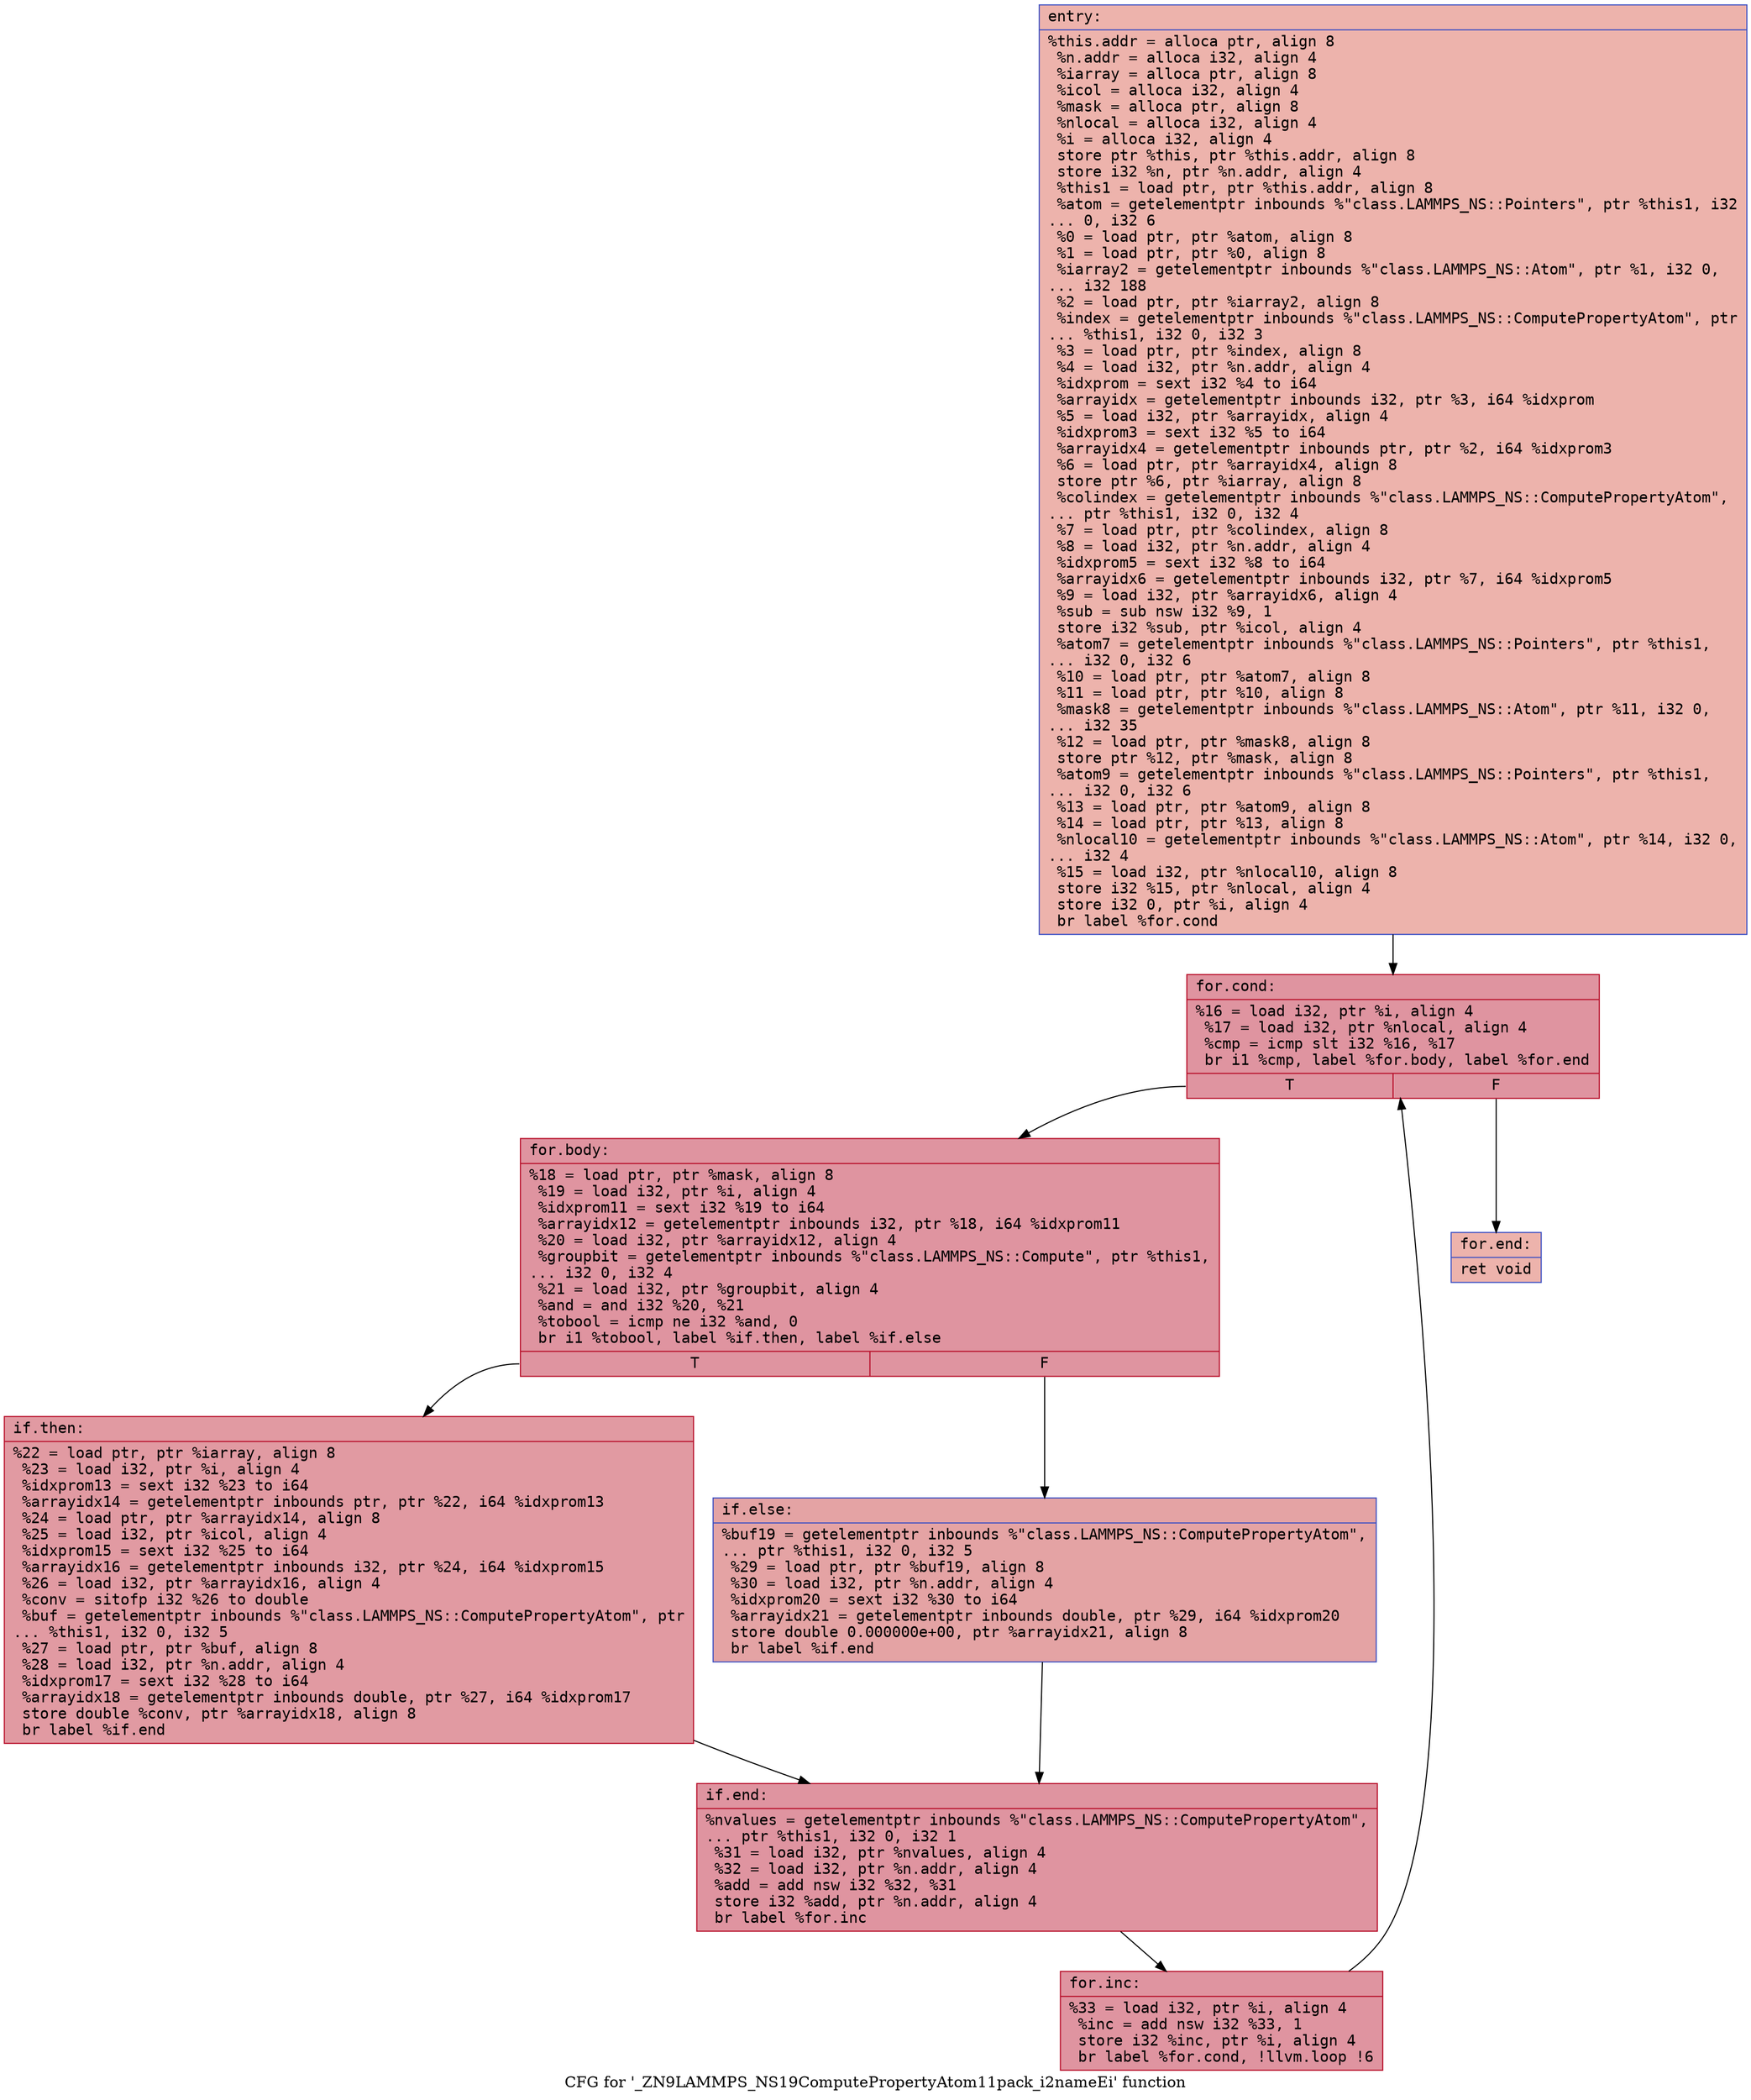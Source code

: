 digraph "CFG for '_ZN9LAMMPS_NS19ComputePropertyAtom11pack_i2nameEi' function" {
	label="CFG for '_ZN9LAMMPS_NS19ComputePropertyAtom11pack_i2nameEi' function";

	Node0x55e557d43b10 [shape=record,color="#3d50c3ff", style=filled, fillcolor="#d6524470" fontname="Courier",label="{entry:\l|  %this.addr = alloca ptr, align 8\l  %n.addr = alloca i32, align 4\l  %iarray = alloca ptr, align 8\l  %icol = alloca i32, align 4\l  %mask = alloca ptr, align 8\l  %nlocal = alloca i32, align 4\l  %i = alloca i32, align 4\l  store ptr %this, ptr %this.addr, align 8\l  store i32 %n, ptr %n.addr, align 4\l  %this1 = load ptr, ptr %this.addr, align 8\l  %atom = getelementptr inbounds %\"class.LAMMPS_NS::Pointers\", ptr %this1, i32\l... 0, i32 6\l  %0 = load ptr, ptr %atom, align 8\l  %1 = load ptr, ptr %0, align 8\l  %iarray2 = getelementptr inbounds %\"class.LAMMPS_NS::Atom\", ptr %1, i32 0,\l... i32 188\l  %2 = load ptr, ptr %iarray2, align 8\l  %index = getelementptr inbounds %\"class.LAMMPS_NS::ComputePropertyAtom\", ptr\l... %this1, i32 0, i32 3\l  %3 = load ptr, ptr %index, align 8\l  %4 = load i32, ptr %n.addr, align 4\l  %idxprom = sext i32 %4 to i64\l  %arrayidx = getelementptr inbounds i32, ptr %3, i64 %idxprom\l  %5 = load i32, ptr %arrayidx, align 4\l  %idxprom3 = sext i32 %5 to i64\l  %arrayidx4 = getelementptr inbounds ptr, ptr %2, i64 %idxprom3\l  %6 = load ptr, ptr %arrayidx4, align 8\l  store ptr %6, ptr %iarray, align 8\l  %colindex = getelementptr inbounds %\"class.LAMMPS_NS::ComputePropertyAtom\",\l... ptr %this1, i32 0, i32 4\l  %7 = load ptr, ptr %colindex, align 8\l  %8 = load i32, ptr %n.addr, align 4\l  %idxprom5 = sext i32 %8 to i64\l  %arrayidx6 = getelementptr inbounds i32, ptr %7, i64 %idxprom5\l  %9 = load i32, ptr %arrayidx6, align 4\l  %sub = sub nsw i32 %9, 1\l  store i32 %sub, ptr %icol, align 4\l  %atom7 = getelementptr inbounds %\"class.LAMMPS_NS::Pointers\", ptr %this1,\l... i32 0, i32 6\l  %10 = load ptr, ptr %atom7, align 8\l  %11 = load ptr, ptr %10, align 8\l  %mask8 = getelementptr inbounds %\"class.LAMMPS_NS::Atom\", ptr %11, i32 0,\l... i32 35\l  %12 = load ptr, ptr %mask8, align 8\l  store ptr %12, ptr %mask, align 8\l  %atom9 = getelementptr inbounds %\"class.LAMMPS_NS::Pointers\", ptr %this1,\l... i32 0, i32 6\l  %13 = load ptr, ptr %atom9, align 8\l  %14 = load ptr, ptr %13, align 8\l  %nlocal10 = getelementptr inbounds %\"class.LAMMPS_NS::Atom\", ptr %14, i32 0,\l... i32 4\l  %15 = load i32, ptr %nlocal10, align 8\l  store i32 %15, ptr %nlocal, align 4\l  store i32 0, ptr %i, align 4\l  br label %for.cond\l}"];
	Node0x55e557d43b10 -> Node0x55e557d44530[tooltip="entry -> for.cond\nProbability 100.00%" ];
	Node0x55e557d44530 [shape=record,color="#b70d28ff", style=filled, fillcolor="#b70d2870" fontname="Courier",label="{for.cond:\l|  %16 = load i32, ptr %i, align 4\l  %17 = load i32, ptr %nlocal, align 4\l  %cmp = icmp slt i32 %16, %17\l  br i1 %cmp, label %for.body, label %for.end\l|{<s0>T|<s1>F}}"];
	Node0x55e557d44530:s0 -> Node0x55e557d45d50[tooltip="for.cond -> for.body\nProbability 96.88%" ];
	Node0x55e557d44530:s1 -> Node0x55e557d45dd0[tooltip="for.cond -> for.end\nProbability 3.12%" ];
	Node0x55e557d45d50 [shape=record,color="#b70d28ff", style=filled, fillcolor="#b70d2870" fontname="Courier",label="{for.body:\l|  %18 = load ptr, ptr %mask, align 8\l  %19 = load i32, ptr %i, align 4\l  %idxprom11 = sext i32 %19 to i64\l  %arrayidx12 = getelementptr inbounds i32, ptr %18, i64 %idxprom11\l  %20 = load i32, ptr %arrayidx12, align 4\l  %groupbit = getelementptr inbounds %\"class.LAMMPS_NS::Compute\", ptr %this1,\l... i32 0, i32 4\l  %21 = load i32, ptr %groupbit, align 4\l  %and = and i32 %20, %21\l  %tobool = icmp ne i32 %and, 0\l  br i1 %tobool, label %if.then, label %if.else\l|{<s0>T|<s1>F}}"];
	Node0x55e557d45d50:s0 -> Node0x55e557d464b0[tooltip="for.body -> if.then\nProbability 62.50%" ];
	Node0x55e557d45d50:s1 -> Node0x55e557d46520[tooltip="for.body -> if.else\nProbability 37.50%" ];
	Node0x55e557d464b0 [shape=record,color="#b70d28ff", style=filled, fillcolor="#bb1b2c70" fontname="Courier",label="{if.then:\l|  %22 = load ptr, ptr %iarray, align 8\l  %23 = load i32, ptr %i, align 4\l  %idxprom13 = sext i32 %23 to i64\l  %arrayidx14 = getelementptr inbounds ptr, ptr %22, i64 %idxprom13\l  %24 = load ptr, ptr %arrayidx14, align 8\l  %25 = load i32, ptr %icol, align 4\l  %idxprom15 = sext i32 %25 to i64\l  %arrayidx16 = getelementptr inbounds i32, ptr %24, i64 %idxprom15\l  %26 = load i32, ptr %arrayidx16, align 4\l  %conv = sitofp i32 %26 to double\l  %buf = getelementptr inbounds %\"class.LAMMPS_NS::ComputePropertyAtom\", ptr\l... %this1, i32 0, i32 5\l  %27 = load ptr, ptr %buf, align 8\l  %28 = load i32, ptr %n.addr, align 4\l  %idxprom17 = sext i32 %28 to i64\l  %arrayidx18 = getelementptr inbounds double, ptr %27, i64 %idxprom17\l  store double %conv, ptr %arrayidx18, align 8\l  br label %if.end\l}"];
	Node0x55e557d464b0 -> Node0x55e557d47020[tooltip="if.then -> if.end\nProbability 100.00%" ];
	Node0x55e557d46520 [shape=record,color="#3d50c3ff", style=filled, fillcolor="#c32e3170" fontname="Courier",label="{if.else:\l|  %buf19 = getelementptr inbounds %\"class.LAMMPS_NS::ComputePropertyAtom\",\l... ptr %this1, i32 0, i32 5\l  %29 = load ptr, ptr %buf19, align 8\l  %30 = load i32, ptr %n.addr, align 4\l  %idxprom20 = sext i32 %30 to i64\l  %arrayidx21 = getelementptr inbounds double, ptr %29, i64 %idxprom20\l  store double 0.000000e+00, ptr %arrayidx21, align 8\l  br label %if.end\l}"];
	Node0x55e557d46520 -> Node0x55e557d47020[tooltip="if.else -> if.end\nProbability 100.00%" ];
	Node0x55e557d47020 [shape=record,color="#b70d28ff", style=filled, fillcolor="#b70d2870" fontname="Courier",label="{if.end:\l|  %nvalues = getelementptr inbounds %\"class.LAMMPS_NS::ComputePropertyAtom\",\l... ptr %this1, i32 0, i32 1\l  %31 = load i32, ptr %nvalues, align 4\l  %32 = load i32, ptr %n.addr, align 4\l  %add = add nsw i32 %32, %31\l  store i32 %add, ptr %n.addr, align 4\l  br label %for.inc\l}"];
	Node0x55e557d47020 -> Node0x55e557bd2f80[tooltip="if.end -> for.inc\nProbability 100.00%" ];
	Node0x55e557bd2f80 [shape=record,color="#b70d28ff", style=filled, fillcolor="#b70d2870" fontname="Courier",label="{for.inc:\l|  %33 = load i32, ptr %i, align 4\l  %inc = add nsw i32 %33, 1\l  store i32 %inc, ptr %i, align 4\l  br label %for.cond, !llvm.loop !6\l}"];
	Node0x55e557bd2f80 -> Node0x55e557d44530[tooltip="for.inc -> for.cond\nProbability 100.00%" ];
	Node0x55e557d45dd0 [shape=record,color="#3d50c3ff", style=filled, fillcolor="#d6524470" fontname="Courier",label="{for.end:\l|  ret void\l}"];
}
